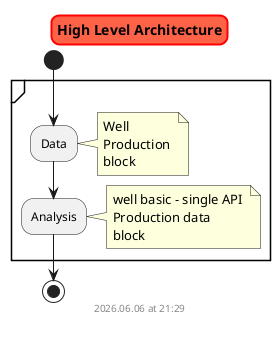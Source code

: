 @startuml high_level_architecture
skinparam titleBorderRoundCorner 15
skinparam titleBorderThickness 2
skinparam titleBorderColor red
skinparam titleBackgroundColor Tomato

title High Level Architecture

start

    partition {

        :Data;
            note right
                Well 
                Production 
                block
            end note

        :Analysis;
            note right
                well basic - single API 
                Production data
                block 
            end note

        
    }

stop

footer
%date("yyyy.MM.dd' at 'HH:mm")
%filename()
end footer

@enduml++

